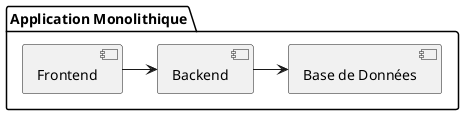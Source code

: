@startuml
     package "Application Monolithique" {
       [Frontend] -right-> [Backend]
       [Backend] -right-> [Base de Données]
     }
@enduml

